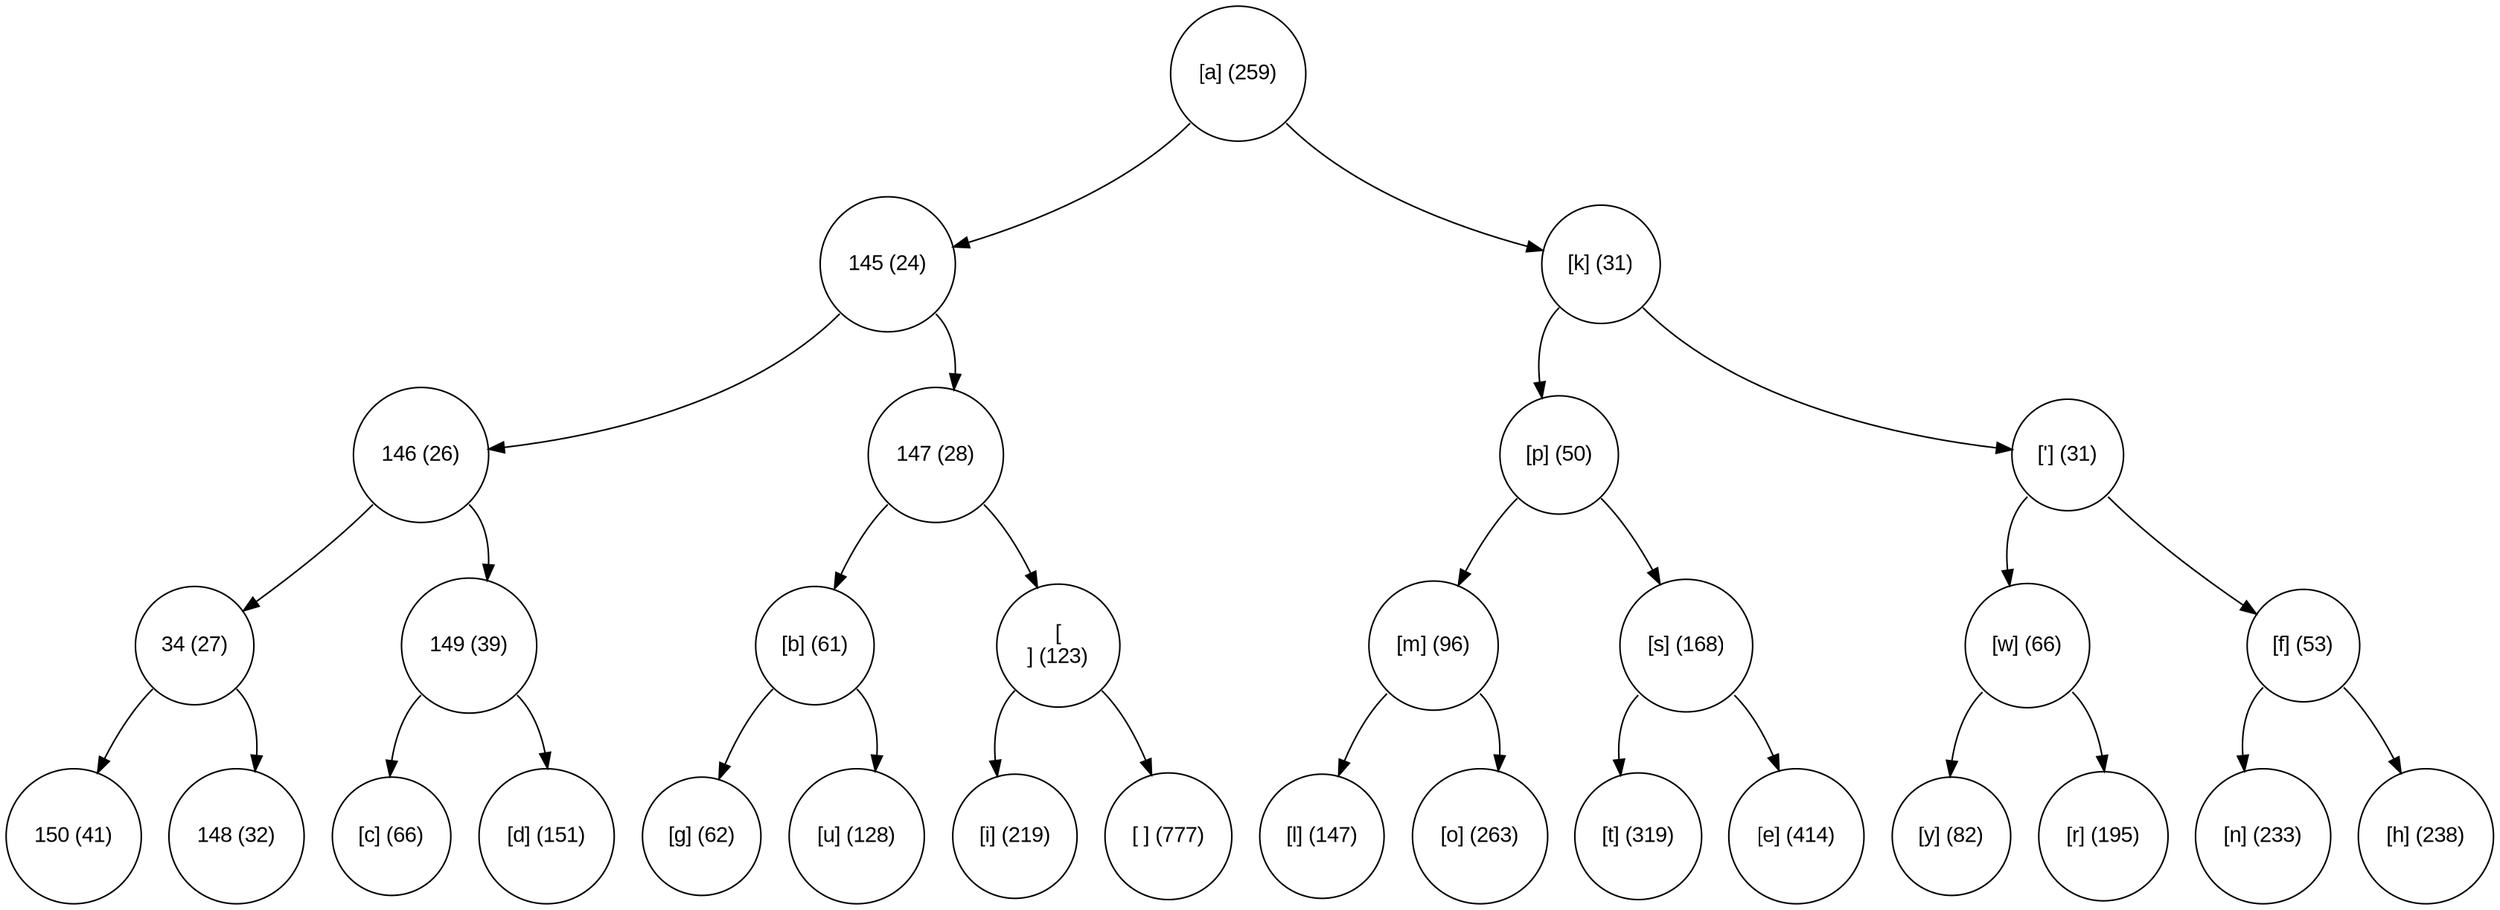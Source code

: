digraph move_down {
	node [fontname="Arial", shape="circle", width=0.5]; 

	0 [label = "[a] (259)"];
	0:sw -> 1;
	1 [label = "145 (24)"];
	1:sw -> 3;
	3 [label = "146 (26)"];
	3:sw -> 7;
	7 [label = "34 (27)"];
	7:sw -> 15;
	15 [label = "150 (41)"];
	7:se -> 16;
	16 [label = "148 (32)"];
	3:se -> 8;
	8 [label = "149 (39)"];
	8:sw -> 17;
	17 [label = "[c] (66)"];
	8:se -> 18;
	18 [label = "[d] (151)"];
	1:se -> 4;
	4 [label = "147 (28)"];
	4:sw -> 9;
	9 [label = "[b] (61)"];
	9:sw -> 19;
	19 [label = "[g] (62)"];
	9:se -> 20;
	20 [label = "[u] (128)"];
	4:se -> 10;
	10 [label = "[
] (123)"];
	10:sw -> 21;
	21 [label = "[i] (219)"];
	10:se -> 22;
	22 [label = "[ ] (777)"];
	0:se -> 2;
	2 [label = "[k] (31)"];
	2:sw -> 5;
	5 [label = "[p] (50)"];
	5:sw -> 11;
	11 [label = "[m] (96)"];
	11:sw -> 23;
	23 [label = "[l] (147)"];
	11:se -> 24;
	24 [label = "[o] (263)"];
	5:se -> 12;
	12 [label = "[s] (168)"];
	12:sw -> 25;
	25 [label = "[t] (319)"];
	12:se -> 26;
	26 [label = "[e] (414)"];
	2:se -> 6;
	6 [label = "['] (31)"];
	6:sw -> 13;
	13 [label = "[w] (66)"];
	13:sw -> 27;
	27 [label = "[y] (82)"];
	13:se -> 28;
	28 [label = "[r] (195)"];
	6:se -> 14;
	14 [label = "[f] (53)"];
	14:sw -> 29;
	29 [label = "[n] (233)"];
	14:se -> 30;
	30 [label = "[h] (238)"];
}
